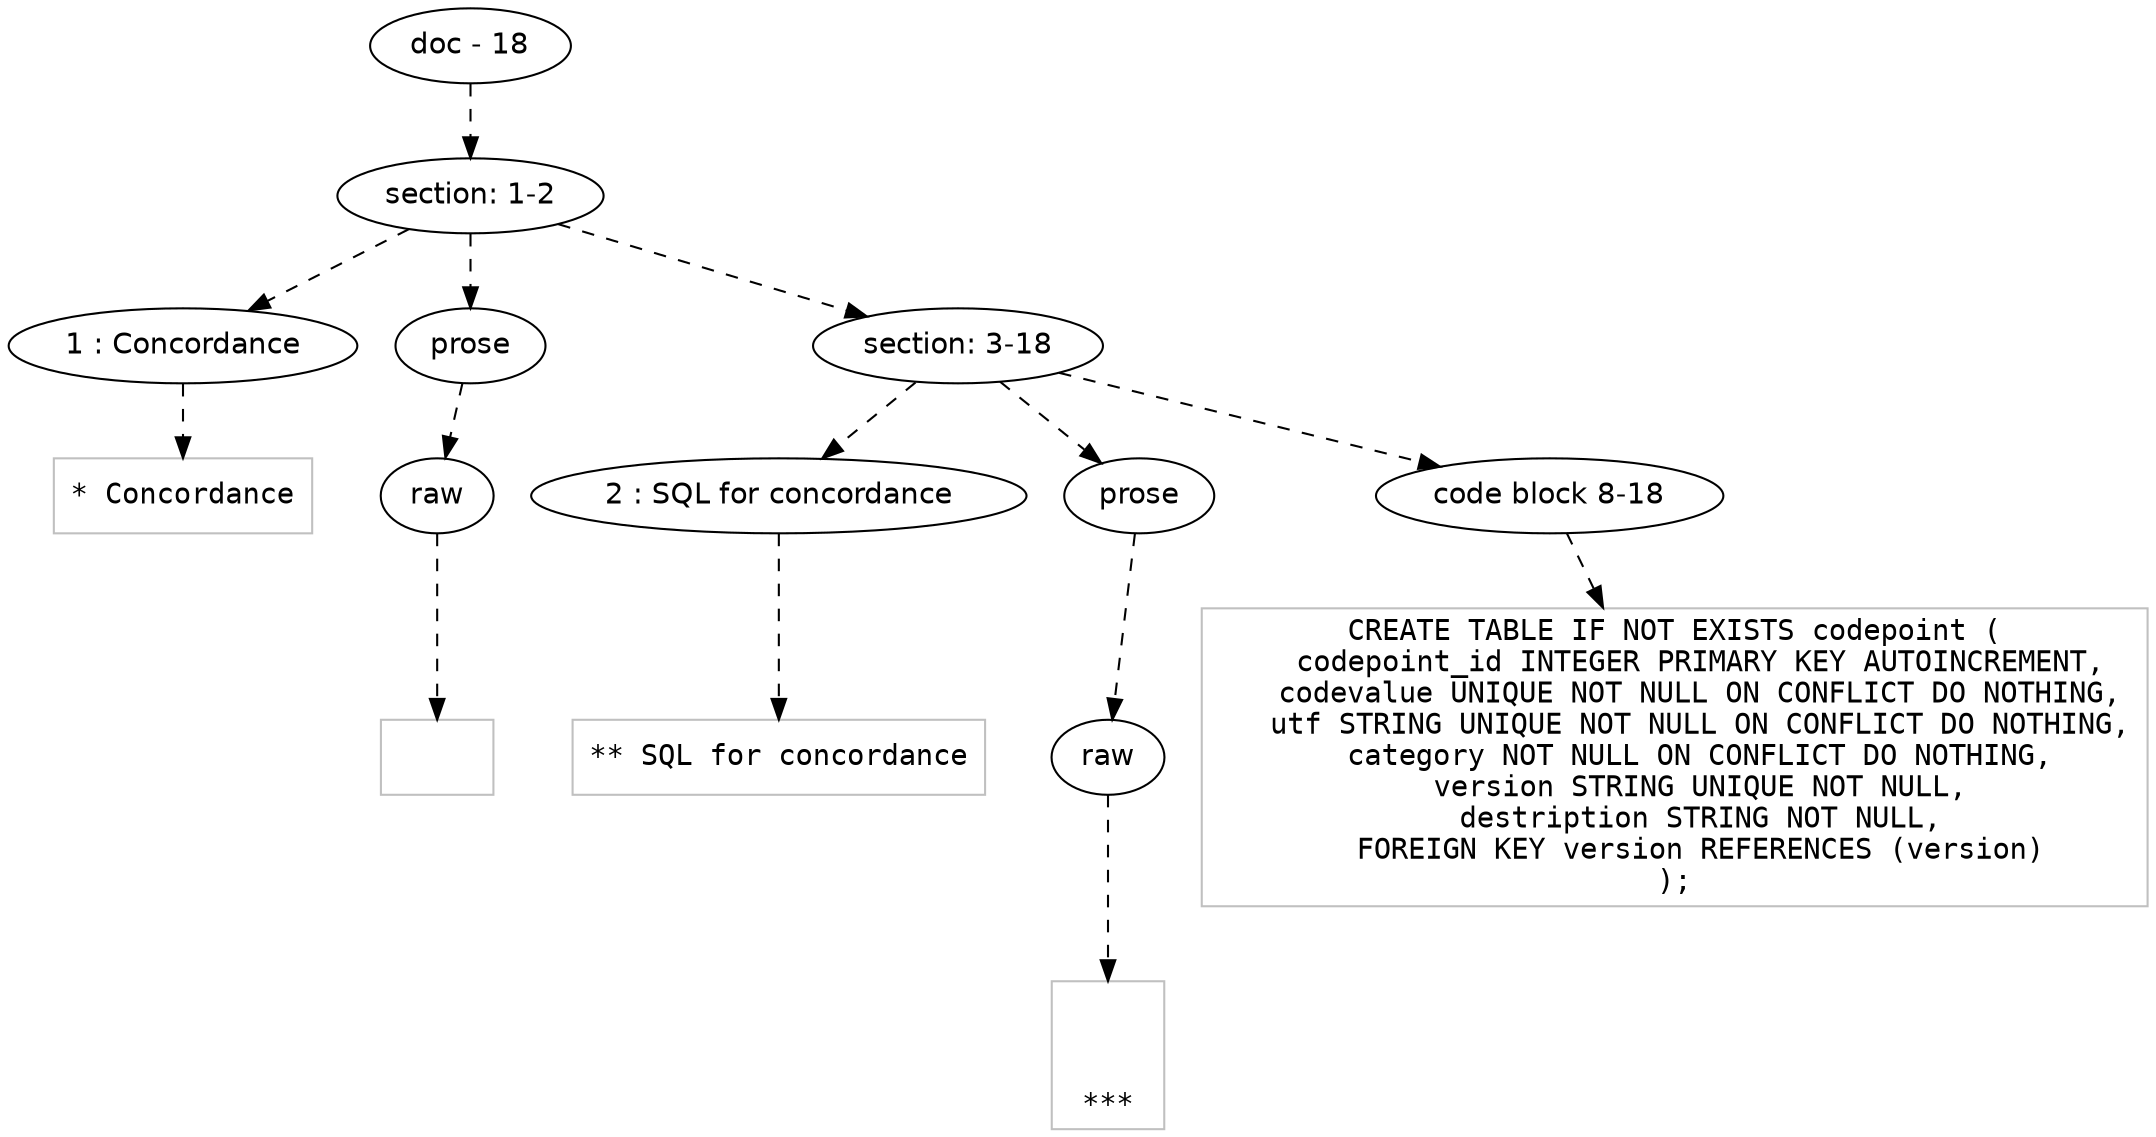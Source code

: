digraph lpegNode {

node [fontname=Helvetica]
edge [style=dashed]

doc_0 [label="doc - 18"]


doc_0 -> { section_1}
{rank=same; section_1}

section_1 [label="section: 1-2"]


// END RANK doc_0

section_1 -> { header_2 prose_3 section_4}
{rank=same; header_2 prose_3 section_4}

header_2 [label="1 : Concordance"]

prose_3 [label="prose"]

section_4 [label="section: 3-18"]


// END RANK section_1

header_2 -> leaf_5
leaf_5  [color=Gray,shape=rectangle,fontname=Inconsolata,label="* Concordance"]
// END RANK header_2

prose_3 -> { raw_6}
{rank=same; raw_6}

raw_6 [label="raw"]


// END RANK prose_3

raw_6 -> leaf_7
leaf_7  [color=Gray,shape=rectangle,fontname=Inconsolata,label="
"]
// END RANK raw_6

section_4 -> { header_8 prose_9 codeblock_10}
{rank=same; header_8 prose_9 codeblock_10}

header_8 [label="2 : SQL for concordance"]

prose_9 [label="prose"]

codeblock_10 [label="code block 8-18"]


// END RANK section_4

header_8 -> leaf_11
leaf_11  [color=Gray,shape=rectangle,fontname=Inconsolata,label="** SQL for concordance"]
// END RANK header_8

prose_9 -> { raw_12}
{rank=same; raw_12}

raw_12 [label="raw"]


// END RANK prose_9

raw_12 -> leaf_13
leaf_13  [color=Gray,shape=rectangle,fontname=Inconsolata,label="


***
"]
// END RANK raw_12

codeblock_10 -> leaf_14
leaf_14  [color=Gray,shape=rectangle,fontname=Inconsolata,label="CREATE TABLE IF NOT EXISTS codepoint (
   codepoint_id INTEGER PRIMARY KEY AUTOINCREMENT,
   codevalue UNIQUE NOT NULL ON CONFLICT DO NOTHING,
   utf STRING UNIQUE NOT NULL ON CONFLICT DO NOTHING,
   category NOT NULL ON CONFLICT DO NOTHING,
   version STRING UNIQUE NOT NULL,
   destription STRING NOT NULL,
   FOREIGN KEY version REFERENCES (version)
);"]
// END RANK codeblock_10


}
